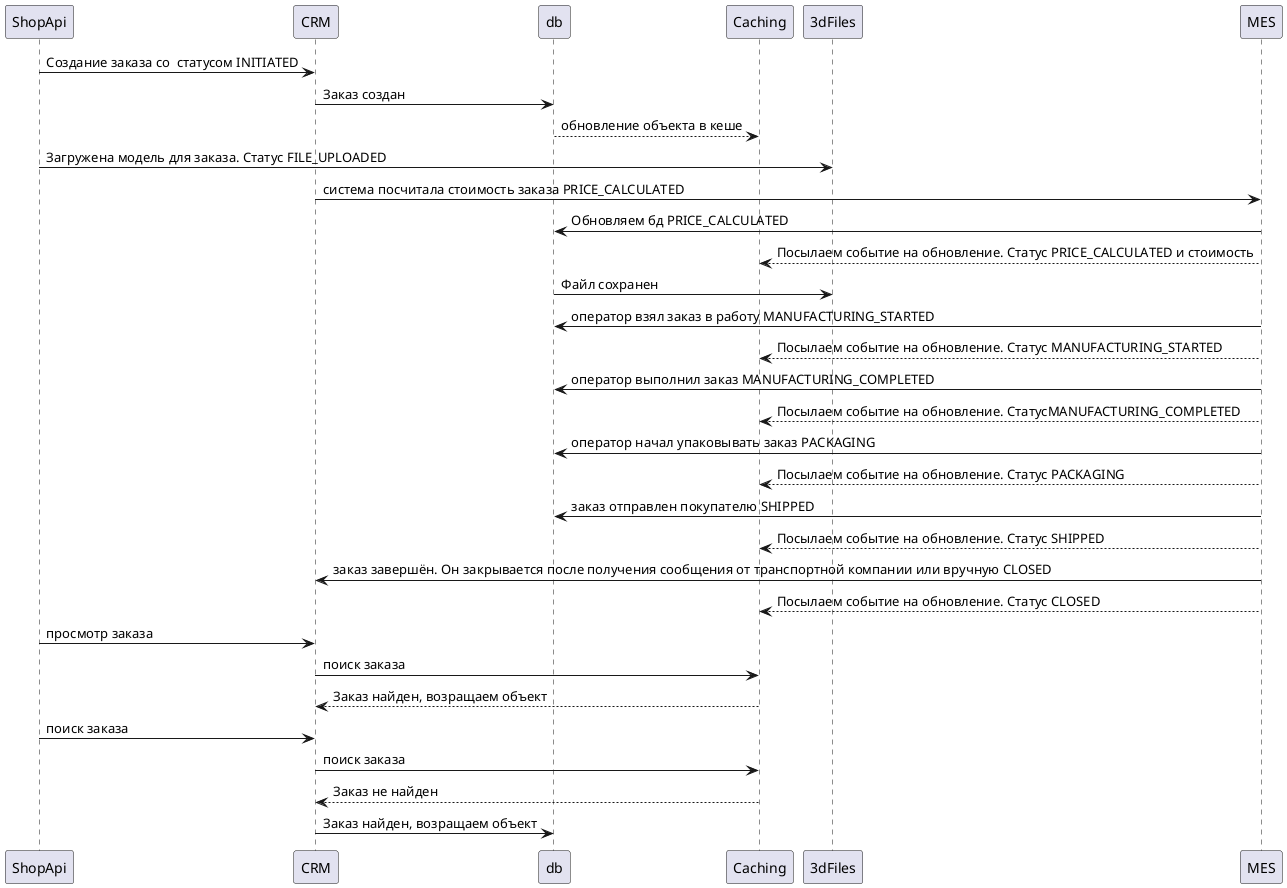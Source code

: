 @startuml
ShopApi -> CRM: Создание заказа со  статусом INITIATED
CRM -> db: Заказ создан
db --> Caching: обновление объекта в кеше
ShopApi -> 3dFiles: Загружена модель для заказа. Статус FILE_UPLOADED
CRM -> MES: система посчитала стоимость заказа PRICE_CALCULATED
MES -> db: Обновляем бд PRICE_CALCULATED
MES --> Caching: Посылаем событие на обновление. Статус PRICE_CALCULATED и стоимость
db -> 3dFiles: Файл сохранен


MES -> db: оператор взял заказ в работу MANUFACTURING_STARTED
MES --> Caching: Посылаем событие на обновление. Статус MANUFACTURING_STARTED
MES -> db: оператор выполнил заказ MANUFACTURING_COMPLETED
MES --> Caching: Посылаем событие на обновление. СтатусMANUFACTURING_COMPLETED
MES -> db: оператор начал упаковывать заказ PACKAGING
MES --> Caching: Посылаем событие на обновление. Статус PACKAGING
MES -> db:  заказ отправлен покупателю SHIPPED
MES --> Caching: Посылаем событие на обновление. Статус SHIPPED
MES -> CRM: заказ завершён. Он закрывается после получения сообщения от транспортной компании или вручную CLOSED
MES --> Caching: Посылаем событие на обновление. Статус CLOSED


ShopApi -> CRM: просмотр заказа
CRM -> Caching: поиск заказа
Caching --> CRM: Заказ найден, возращаем объект
ShopApi -> CRM: поиск заказа
CRM -> Caching: поиск заказа
Caching --> CRM: Заказ не найден
CRM-> db: Заказ найден, возращаем объект

@enduml
